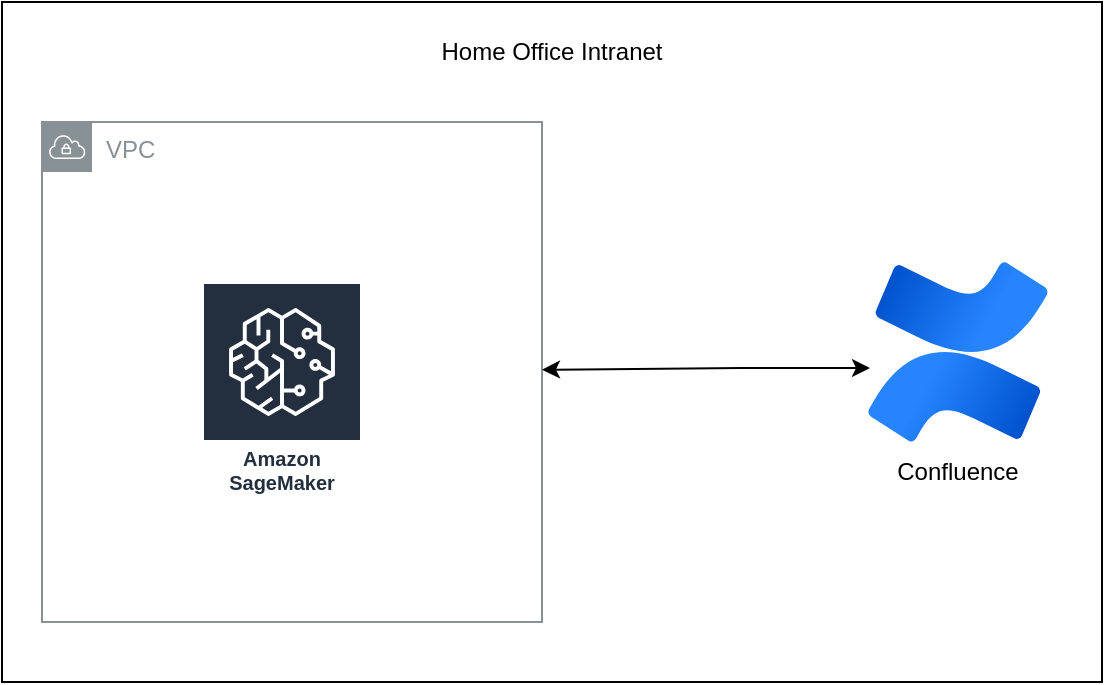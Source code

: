 <mxfile version="20.8.23" type="github">
  <diagram name="Page-1" id="5YjREav9CT_JrQ7Qp5IU">
    <mxGraphModel dx="1393" dy="886" grid="1" gridSize="10" guides="1" tooltips="1" connect="1" arrows="1" fold="1" page="1" pageScale="1" pageWidth="827" pageHeight="1169" math="0" shadow="0">
      <root>
        <mxCell id="0" />
        <mxCell id="1" parent="0" />
        <mxCell id="HZCOo42I6kf1eYd5vVdZ-11" value="" style="rounded=0;whiteSpace=wrap;html=1;" vertex="1" parent="1">
          <mxGeometry x="30" y="180" width="550" height="340" as="geometry" />
        </mxCell>
        <mxCell id="HZCOo42I6kf1eYd5vVdZ-1" value="VPC" style="sketch=0;outlineConnect=0;gradientColor=none;html=1;whiteSpace=wrap;fontSize=12;fontStyle=0;shape=mxgraph.aws4.group;grIcon=mxgraph.aws4.group_vpc;strokeColor=#879196;fillColor=none;verticalAlign=top;align=left;spacingLeft=30;fontColor=#879196;dashed=0;" vertex="1" parent="1">
          <mxGeometry x="50" y="240" width="250" height="250" as="geometry" />
        </mxCell>
        <mxCell id="HZCOo42I6kf1eYd5vVdZ-4" value="" style="endArrow=classic;startArrow=classic;html=1;rounded=0;entryX=0.011;entryY=0.589;entryDx=0;entryDy=0;entryPerimeter=0;" edge="1" parent="1" source="HZCOo42I6kf1eYd5vVdZ-1" target="HZCOo42I6kf1eYd5vVdZ-5">
          <mxGeometry width="50" height="50" relative="1" as="geometry">
            <mxPoint x="310" y="350" as="sourcePoint" />
            <mxPoint x="400" y="360" as="targetPoint" />
            <Array as="points">
              <mxPoint x="400" y="363" />
            </Array>
          </mxGeometry>
        </mxCell>
        <mxCell id="HZCOo42I6kf1eYd5vVdZ-5" value="" style="image;image=img/lib/atlassian/Confluence_Logo.svg;html=1;" vertex="1" parent="1">
          <mxGeometry x="463" y="310" width="90" height="90" as="geometry" />
        </mxCell>
        <mxCell id="HZCOo42I6kf1eYd5vVdZ-6" value="Confluence" style="text;html=1;strokeColor=none;fillColor=none;align=center;verticalAlign=middle;whiteSpace=wrap;rounded=0;" vertex="1" parent="1">
          <mxGeometry x="478" y="400" width="60" height="30" as="geometry" />
        </mxCell>
        <mxCell id="HZCOo42I6kf1eYd5vVdZ-8" value="Amazon SageMaker" style="sketch=0;outlineConnect=0;fontColor=#232F3E;gradientColor=none;strokeColor=#ffffff;fillColor=#232F3E;dashed=0;verticalLabelPosition=middle;verticalAlign=bottom;align=center;html=1;whiteSpace=wrap;fontSize=10;fontStyle=1;spacing=3;shape=mxgraph.aws4.productIcon;prIcon=mxgraph.aws4.sagemaker;" vertex="1" parent="1">
          <mxGeometry x="130" y="320" width="80" height="110" as="geometry" />
        </mxCell>
        <mxCell id="HZCOo42I6kf1eYd5vVdZ-12" value="Home Office Intranet&lt;br&gt;" style="text;html=1;strokeColor=none;fillColor=none;align=center;verticalAlign=middle;whiteSpace=wrap;rounded=0;" vertex="1" parent="1">
          <mxGeometry x="210" y="190" width="190" height="30" as="geometry" />
        </mxCell>
      </root>
    </mxGraphModel>
  </diagram>
</mxfile>
